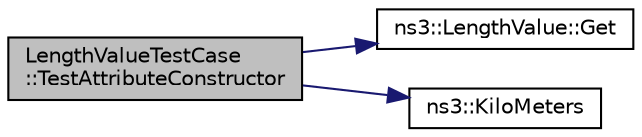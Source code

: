 digraph "LengthValueTestCase::TestAttributeConstructor"
{
 // LATEX_PDF_SIZE
  edge [fontname="Helvetica",fontsize="10",labelfontname="Helvetica",labelfontsize="10"];
  node [fontname="Helvetica",fontsize="10",shape=record];
  rankdir="LR";
  Node1 [label="LengthValueTestCase\l::TestAttributeConstructor",height=0.2,width=0.4,color="black", fillcolor="grey75", style="filled", fontcolor="black",tooltip="Test that a LengthValue can be constructed from a Length instance."];
  Node1 -> Node2 [color="midnightblue",fontsize="10",style="solid",fontname="Helvetica"];
  Node2 [label="ns3::LengthValue::Get",height=0.2,width=0.4,color="black", fillcolor="white", style="filled",URL="$classns3_1_1_length_value.html#abe0f6dcc237a03b3a0c15ba1323e212c",tooltip=" "];
  Node1 -> Node3 [color="midnightblue",fontsize="10",style="solid",fontname="Helvetica"];
  Node3 [label="ns3::KiloMeters",height=0.2,width=0.4,color="black", fillcolor="white", style="filled",URL="$group__length.html#ga0aaf9b99cb827935faef9ba1b77177ab",tooltip="This function provides a string parsing method that does not rely on istream, which has been found to..."];
}
